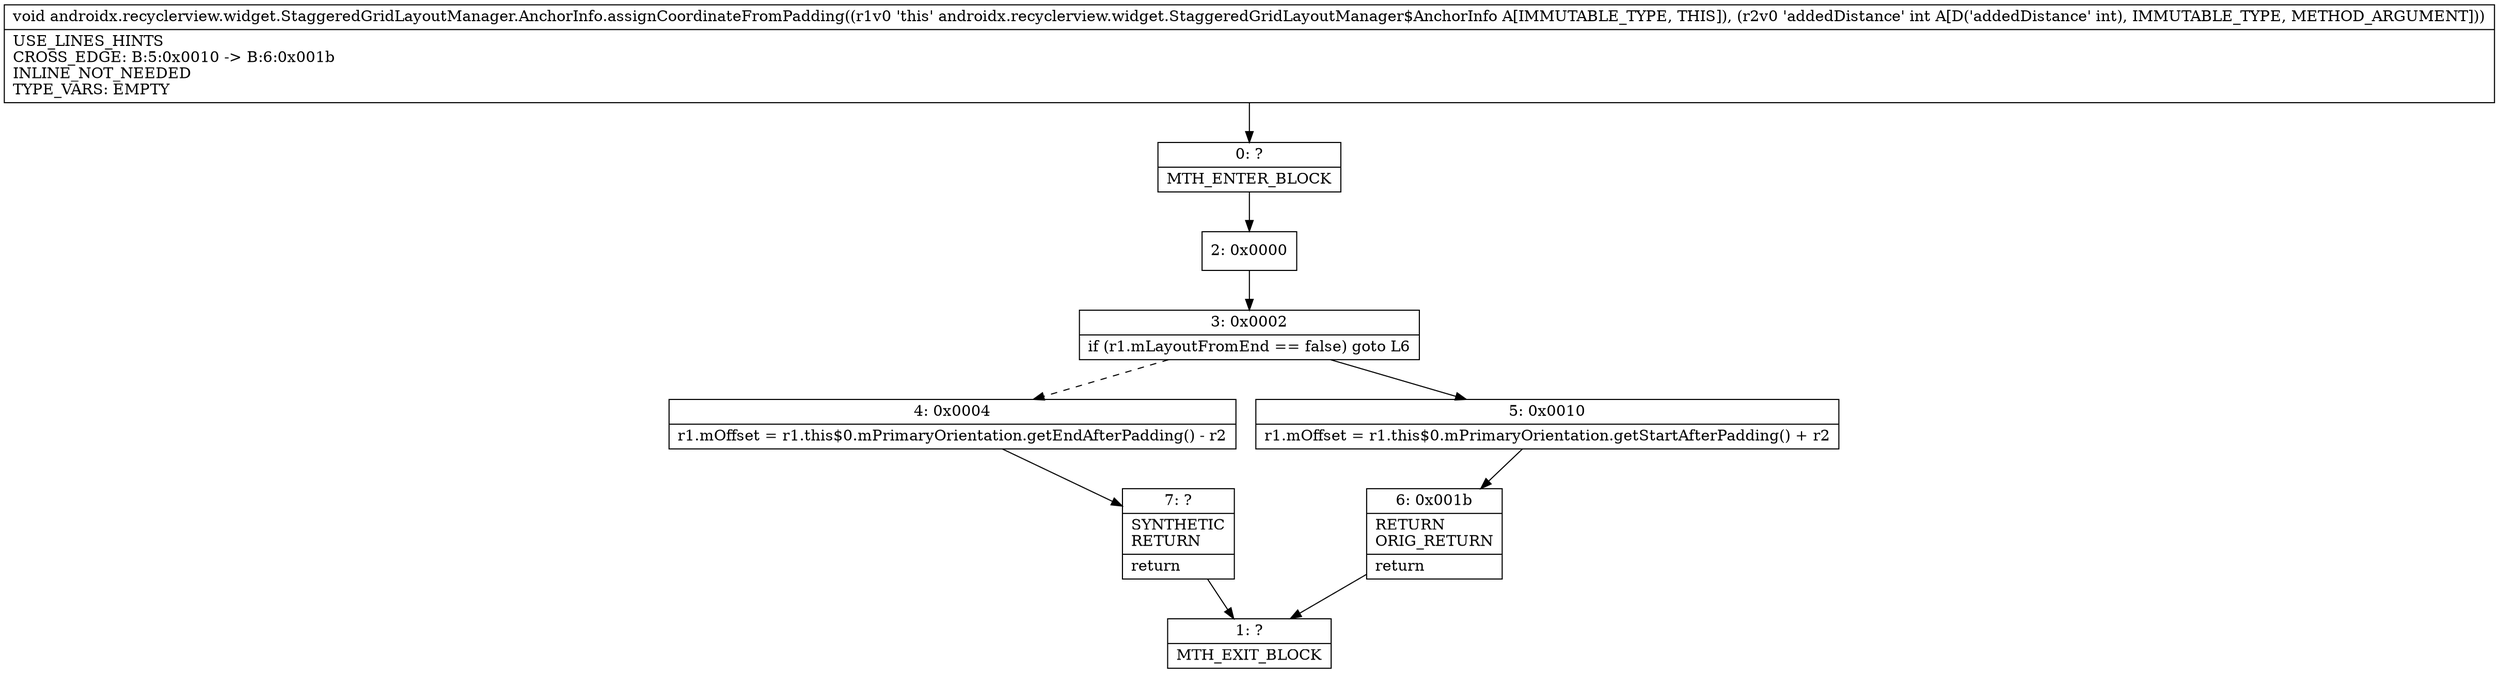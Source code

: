 digraph "CFG forandroidx.recyclerview.widget.StaggeredGridLayoutManager.AnchorInfo.assignCoordinateFromPadding(I)V" {
Node_0 [shape=record,label="{0\:\ ?|MTH_ENTER_BLOCK\l}"];
Node_2 [shape=record,label="{2\:\ 0x0000}"];
Node_3 [shape=record,label="{3\:\ 0x0002|if (r1.mLayoutFromEnd == false) goto L6\l}"];
Node_4 [shape=record,label="{4\:\ 0x0004|r1.mOffset = r1.this$0.mPrimaryOrientation.getEndAfterPadding() \- r2\l}"];
Node_7 [shape=record,label="{7\:\ ?|SYNTHETIC\lRETURN\l|return\l}"];
Node_1 [shape=record,label="{1\:\ ?|MTH_EXIT_BLOCK\l}"];
Node_5 [shape=record,label="{5\:\ 0x0010|r1.mOffset = r1.this$0.mPrimaryOrientation.getStartAfterPadding() + r2\l}"];
Node_6 [shape=record,label="{6\:\ 0x001b|RETURN\lORIG_RETURN\l|return\l}"];
MethodNode[shape=record,label="{void androidx.recyclerview.widget.StaggeredGridLayoutManager.AnchorInfo.assignCoordinateFromPadding((r1v0 'this' androidx.recyclerview.widget.StaggeredGridLayoutManager$AnchorInfo A[IMMUTABLE_TYPE, THIS]), (r2v0 'addedDistance' int A[D('addedDistance' int), IMMUTABLE_TYPE, METHOD_ARGUMENT]))  | USE_LINES_HINTS\lCROSS_EDGE: B:5:0x0010 \-\> B:6:0x001b\lINLINE_NOT_NEEDED\lTYPE_VARS: EMPTY\l}"];
MethodNode -> Node_0;Node_0 -> Node_2;
Node_2 -> Node_3;
Node_3 -> Node_4[style=dashed];
Node_3 -> Node_5;
Node_4 -> Node_7;
Node_7 -> Node_1;
Node_5 -> Node_6;
Node_6 -> Node_1;
}

